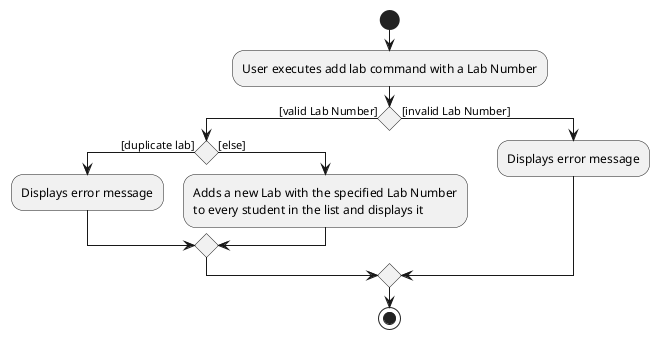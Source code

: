 @startuml
'https://plantuml.com/activity-diagram-beta

start
:User executes add lab command with a Lab Number;
if () then ([valid Lab Number])
  if () then ([duplicate lab])
    :Displays error message;
  else ([else])
    :Adds a new Lab with the specified Lab Number
    to every student in the list and displays it;
  endif
 else ([invalid Lab Number])
    :Displays error message;
 endif
stop

@enduml
